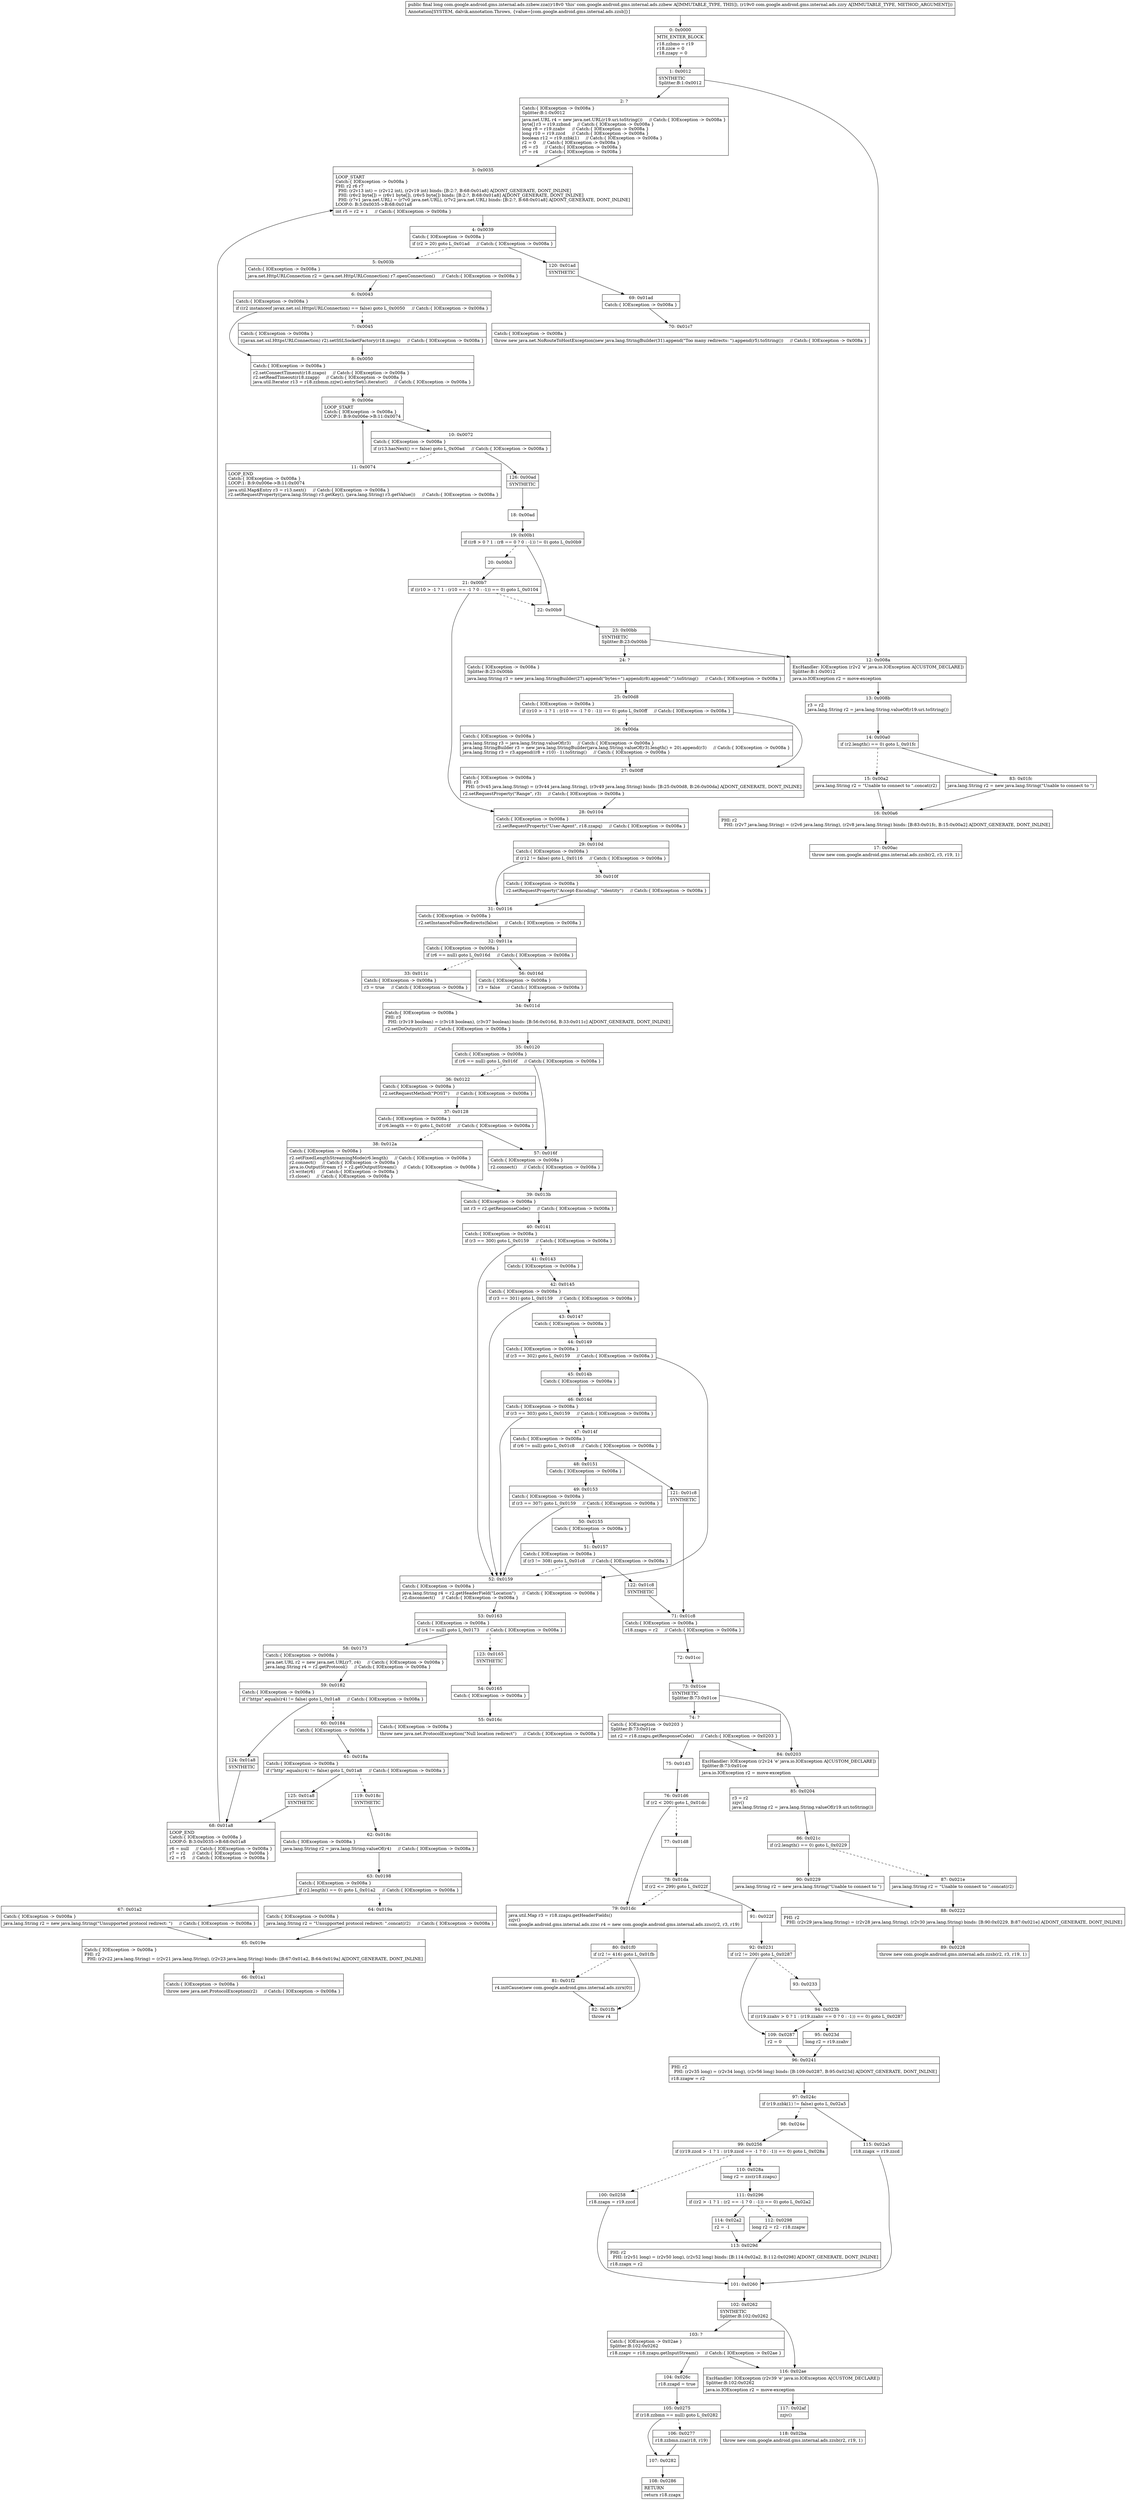 digraph "CFG forcom.google.android.gms.internal.ads.zzbew.zza(Lcom\/google\/android\/gms\/internal\/ads\/zzry;)J" {
Node_0 [shape=record,label="{0\:\ 0x0000|MTH_ENTER_BLOCK\l|r18.zzbmo = r19\lr18.zzce = 0\lr18.zzapy = 0\l}"];
Node_1 [shape=record,label="{1\:\ 0x0012|SYNTHETIC\lSplitter:B:1:0x0012\l}"];
Node_2 [shape=record,label="{2\:\ ?|Catch:\{ IOException \-\> 0x008a \}\lSplitter:B:1:0x0012\l|java.net.URL r4 = new java.net.URL(r19.uri.toString())     \/\/ Catch:\{ IOException \-\> 0x008a \}\lbyte[] r3 = r19.zzbmd     \/\/ Catch:\{ IOException \-\> 0x008a \}\llong r8 = r19.zzahv     \/\/ Catch:\{ IOException \-\> 0x008a \}\llong r10 = r19.zzcd     \/\/ Catch:\{ IOException \-\> 0x008a \}\lboolean r12 = r19.zzbk(1)     \/\/ Catch:\{ IOException \-\> 0x008a \}\lr2 = 0     \/\/ Catch:\{ IOException \-\> 0x008a \}\lr6 = r3     \/\/ Catch:\{ IOException \-\> 0x008a \}\lr7 = r4     \/\/ Catch:\{ IOException \-\> 0x008a \}\l}"];
Node_3 [shape=record,label="{3\:\ 0x0035|LOOP_START\lCatch:\{ IOException \-\> 0x008a \}\lPHI: r2 r6 r7 \l  PHI: (r2v13 int) = (r2v12 int), (r2v19 int) binds: [B:2:?, B:68:0x01a8] A[DONT_GENERATE, DONT_INLINE]\l  PHI: (r6v2 byte[]) = (r6v1 byte[]), (r6v5 byte[]) binds: [B:2:?, B:68:0x01a8] A[DONT_GENERATE, DONT_INLINE]\l  PHI: (r7v1 java.net.URL) = (r7v0 java.net.URL), (r7v2 java.net.URL) binds: [B:2:?, B:68:0x01a8] A[DONT_GENERATE, DONT_INLINE]\lLOOP:0: B:3:0x0035\-\>B:68:0x01a8\l|int r5 = r2 + 1     \/\/ Catch:\{ IOException \-\> 0x008a \}\l}"];
Node_4 [shape=record,label="{4\:\ 0x0039|Catch:\{ IOException \-\> 0x008a \}\l|if (r2 \> 20) goto L_0x01ad     \/\/ Catch:\{ IOException \-\> 0x008a \}\l}"];
Node_5 [shape=record,label="{5\:\ 0x003b|Catch:\{ IOException \-\> 0x008a \}\l|java.net.HttpURLConnection r2 = (java.net.HttpURLConnection) r7.openConnection()     \/\/ Catch:\{ IOException \-\> 0x008a \}\l}"];
Node_6 [shape=record,label="{6\:\ 0x0043|Catch:\{ IOException \-\> 0x008a \}\l|if ((r2 instanceof javax.net.ssl.HttpsURLConnection) == false) goto L_0x0050     \/\/ Catch:\{ IOException \-\> 0x008a \}\l}"];
Node_7 [shape=record,label="{7\:\ 0x0045|Catch:\{ IOException \-\> 0x008a \}\l|((javax.net.ssl.HttpsURLConnection) r2).setSSLSocketFactory(r18.zzegn)     \/\/ Catch:\{ IOException \-\> 0x008a \}\l}"];
Node_8 [shape=record,label="{8\:\ 0x0050|Catch:\{ IOException \-\> 0x008a \}\l|r2.setConnectTimeout(r18.zzapo)     \/\/ Catch:\{ IOException \-\> 0x008a \}\lr2.setReadTimeout(r18.zzapp)     \/\/ Catch:\{ IOException \-\> 0x008a \}\ljava.util.Iterator r13 = r18.zzbmm.zzjw().entrySet().iterator()     \/\/ Catch:\{ IOException \-\> 0x008a \}\l}"];
Node_9 [shape=record,label="{9\:\ 0x006e|LOOP_START\lCatch:\{ IOException \-\> 0x008a \}\lLOOP:1: B:9:0x006e\-\>B:11:0x0074\l}"];
Node_10 [shape=record,label="{10\:\ 0x0072|Catch:\{ IOException \-\> 0x008a \}\l|if (r13.hasNext() == false) goto L_0x00ad     \/\/ Catch:\{ IOException \-\> 0x008a \}\l}"];
Node_11 [shape=record,label="{11\:\ 0x0074|LOOP_END\lCatch:\{ IOException \-\> 0x008a \}\lLOOP:1: B:9:0x006e\-\>B:11:0x0074\l|java.util.Map$Entry r3 = r13.next()     \/\/ Catch:\{ IOException \-\> 0x008a \}\lr2.setRequestProperty((java.lang.String) r3.getKey(), (java.lang.String) r3.getValue())     \/\/ Catch:\{ IOException \-\> 0x008a \}\l}"];
Node_12 [shape=record,label="{12\:\ 0x008a|ExcHandler: IOException (r2v2 'e' java.io.IOException A[CUSTOM_DECLARE])\lSplitter:B:1:0x0012\l|java.io.IOException r2 = move\-exception\l}"];
Node_13 [shape=record,label="{13\:\ 0x008b|r3 = r2\ljava.lang.String r2 = java.lang.String.valueOf(r19.uri.toString())\l}"];
Node_14 [shape=record,label="{14\:\ 0x00a0|if (r2.length() == 0) goto L_0x01fc\l}"];
Node_15 [shape=record,label="{15\:\ 0x00a2|java.lang.String r2 = \"Unable to connect to \".concat(r2)\l}"];
Node_16 [shape=record,label="{16\:\ 0x00a6|PHI: r2 \l  PHI: (r2v7 java.lang.String) = (r2v6 java.lang.String), (r2v8 java.lang.String) binds: [B:83:0x01fc, B:15:0x00a2] A[DONT_GENERATE, DONT_INLINE]\l}"];
Node_17 [shape=record,label="{17\:\ 0x00ac|throw new com.google.android.gms.internal.ads.zzsb(r2, r3, r19, 1)\l}"];
Node_18 [shape=record,label="{18\:\ 0x00ad}"];
Node_19 [shape=record,label="{19\:\ 0x00b1|if ((r8 \> 0 ? 1 : (r8 == 0 ? 0 : \-1)) != 0) goto L_0x00b9\l}"];
Node_20 [shape=record,label="{20\:\ 0x00b3}"];
Node_21 [shape=record,label="{21\:\ 0x00b7|if ((r10 \> \-1 ? 1 : (r10 == \-1 ? 0 : \-1)) == 0) goto L_0x0104\l}"];
Node_22 [shape=record,label="{22\:\ 0x00b9}"];
Node_23 [shape=record,label="{23\:\ 0x00bb|SYNTHETIC\lSplitter:B:23:0x00bb\l}"];
Node_24 [shape=record,label="{24\:\ ?|Catch:\{ IOException \-\> 0x008a \}\lSplitter:B:23:0x00bb\l|java.lang.String r3 = new java.lang.StringBuilder(27).append(\"bytes=\").append(r8).append(\"\-\").toString()     \/\/ Catch:\{ IOException \-\> 0x008a \}\l}"];
Node_25 [shape=record,label="{25\:\ 0x00d8|Catch:\{ IOException \-\> 0x008a \}\l|if ((r10 \> \-1 ? 1 : (r10 == \-1 ? 0 : \-1)) == 0) goto L_0x00ff     \/\/ Catch:\{ IOException \-\> 0x008a \}\l}"];
Node_26 [shape=record,label="{26\:\ 0x00da|Catch:\{ IOException \-\> 0x008a \}\l|java.lang.String r3 = java.lang.String.valueOf(r3)     \/\/ Catch:\{ IOException \-\> 0x008a \}\ljava.lang.StringBuilder r3 = new java.lang.StringBuilder(java.lang.String.valueOf(r3).length() + 20).append(r3)     \/\/ Catch:\{ IOException \-\> 0x008a \}\ljava.lang.String r3 = r3.append((r8 + r10) \- 1).toString()     \/\/ Catch:\{ IOException \-\> 0x008a \}\l}"];
Node_27 [shape=record,label="{27\:\ 0x00ff|Catch:\{ IOException \-\> 0x008a \}\lPHI: r3 \l  PHI: (r3v45 java.lang.String) = (r3v44 java.lang.String), (r3v49 java.lang.String) binds: [B:25:0x00d8, B:26:0x00da] A[DONT_GENERATE, DONT_INLINE]\l|r2.setRequestProperty(\"Range\", r3)     \/\/ Catch:\{ IOException \-\> 0x008a \}\l}"];
Node_28 [shape=record,label="{28\:\ 0x0104|Catch:\{ IOException \-\> 0x008a \}\l|r2.setRequestProperty(\"User\-Agent\", r18.zzapq)     \/\/ Catch:\{ IOException \-\> 0x008a \}\l}"];
Node_29 [shape=record,label="{29\:\ 0x010d|Catch:\{ IOException \-\> 0x008a \}\l|if (r12 != false) goto L_0x0116     \/\/ Catch:\{ IOException \-\> 0x008a \}\l}"];
Node_30 [shape=record,label="{30\:\ 0x010f|Catch:\{ IOException \-\> 0x008a \}\l|r2.setRequestProperty(\"Accept\-Encoding\", \"identity\")     \/\/ Catch:\{ IOException \-\> 0x008a \}\l}"];
Node_31 [shape=record,label="{31\:\ 0x0116|Catch:\{ IOException \-\> 0x008a \}\l|r2.setInstanceFollowRedirects(false)     \/\/ Catch:\{ IOException \-\> 0x008a \}\l}"];
Node_32 [shape=record,label="{32\:\ 0x011a|Catch:\{ IOException \-\> 0x008a \}\l|if (r6 == null) goto L_0x016d     \/\/ Catch:\{ IOException \-\> 0x008a \}\l}"];
Node_33 [shape=record,label="{33\:\ 0x011c|Catch:\{ IOException \-\> 0x008a \}\l|r3 = true     \/\/ Catch:\{ IOException \-\> 0x008a \}\l}"];
Node_34 [shape=record,label="{34\:\ 0x011d|Catch:\{ IOException \-\> 0x008a \}\lPHI: r3 \l  PHI: (r3v19 boolean) = (r3v18 boolean), (r3v37 boolean) binds: [B:56:0x016d, B:33:0x011c] A[DONT_GENERATE, DONT_INLINE]\l|r2.setDoOutput(r3)     \/\/ Catch:\{ IOException \-\> 0x008a \}\l}"];
Node_35 [shape=record,label="{35\:\ 0x0120|Catch:\{ IOException \-\> 0x008a \}\l|if (r6 == null) goto L_0x016f     \/\/ Catch:\{ IOException \-\> 0x008a \}\l}"];
Node_36 [shape=record,label="{36\:\ 0x0122|Catch:\{ IOException \-\> 0x008a \}\l|r2.setRequestMethod(\"POST\")     \/\/ Catch:\{ IOException \-\> 0x008a \}\l}"];
Node_37 [shape=record,label="{37\:\ 0x0128|Catch:\{ IOException \-\> 0x008a \}\l|if (r6.length == 0) goto L_0x016f     \/\/ Catch:\{ IOException \-\> 0x008a \}\l}"];
Node_38 [shape=record,label="{38\:\ 0x012a|Catch:\{ IOException \-\> 0x008a \}\l|r2.setFixedLengthStreamingMode(r6.length)     \/\/ Catch:\{ IOException \-\> 0x008a \}\lr2.connect()     \/\/ Catch:\{ IOException \-\> 0x008a \}\ljava.io.OutputStream r3 = r2.getOutputStream()     \/\/ Catch:\{ IOException \-\> 0x008a \}\lr3.write(r6)     \/\/ Catch:\{ IOException \-\> 0x008a \}\lr3.close()     \/\/ Catch:\{ IOException \-\> 0x008a \}\l}"];
Node_39 [shape=record,label="{39\:\ 0x013b|Catch:\{ IOException \-\> 0x008a \}\l|int r3 = r2.getResponseCode()     \/\/ Catch:\{ IOException \-\> 0x008a \}\l}"];
Node_40 [shape=record,label="{40\:\ 0x0141|Catch:\{ IOException \-\> 0x008a \}\l|if (r3 == 300) goto L_0x0159     \/\/ Catch:\{ IOException \-\> 0x008a \}\l}"];
Node_41 [shape=record,label="{41\:\ 0x0143|Catch:\{ IOException \-\> 0x008a \}\l}"];
Node_42 [shape=record,label="{42\:\ 0x0145|Catch:\{ IOException \-\> 0x008a \}\l|if (r3 == 301) goto L_0x0159     \/\/ Catch:\{ IOException \-\> 0x008a \}\l}"];
Node_43 [shape=record,label="{43\:\ 0x0147|Catch:\{ IOException \-\> 0x008a \}\l}"];
Node_44 [shape=record,label="{44\:\ 0x0149|Catch:\{ IOException \-\> 0x008a \}\l|if (r3 == 302) goto L_0x0159     \/\/ Catch:\{ IOException \-\> 0x008a \}\l}"];
Node_45 [shape=record,label="{45\:\ 0x014b|Catch:\{ IOException \-\> 0x008a \}\l}"];
Node_46 [shape=record,label="{46\:\ 0x014d|Catch:\{ IOException \-\> 0x008a \}\l|if (r3 == 303) goto L_0x0159     \/\/ Catch:\{ IOException \-\> 0x008a \}\l}"];
Node_47 [shape=record,label="{47\:\ 0x014f|Catch:\{ IOException \-\> 0x008a \}\l|if (r6 != null) goto L_0x01c8     \/\/ Catch:\{ IOException \-\> 0x008a \}\l}"];
Node_48 [shape=record,label="{48\:\ 0x0151|Catch:\{ IOException \-\> 0x008a \}\l}"];
Node_49 [shape=record,label="{49\:\ 0x0153|Catch:\{ IOException \-\> 0x008a \}\l|if (r3 == 307) goto L_0x0159     \/\/ Catch:\{ IOException \-\> 0x008a \}\l}"];
Node_50 [shape=record,label="{50\:\ 0x0155|Catch:\{ IOException \-\> 0x008a \}\l}"];
Node_51 [shape=record,label="{51\:\ 0x0157|Catch:\{ IOException \-\> 0x008a \}\l|if (r3 != 308) goto L_0x01c8     \/\/ Catch:\{ IOException \-\> 0x008a \}\l}"];
Node_52 [shape=record,label="{52\:\ 0x0159|Catch:\{ IOException \-\> 0x008a \}\l|java.lang.String r4 = r2.getHeaderField(\"Location\")     \/\/ Catch:\{ IOException \-\> 0x008a \}\lr2.disconnect()     \/\/ Catch:\{ IOException \-\> 0x008a \}\l}"];
Node_53 [shape=record,label="{53\:\ 0x0163|Catch:\{ IOException \-\> 0x008a \}\l|if (r4 != null) goto L_0x0173     \/\/ Catch:\{ IOException \-\> 0x008a \}\l}"];
Node_54 [shape=record,label="{54\:\ 0x0165|Catch:\{ IOException \-\> 0x008a \}\l}"];
Node_55 [shape=record,label="{55\:\ 0x016c|Catch:\{ IOException \-\> 0x008a \}\l|throw new java.net.ProtocolException(\"Null location redirect\")     \/\/ Catch:\{ IOException \-\> 0x008a \}\l}"];
Node_56 [shape=record,label="{56\:\ 0x016d|Catch:\{ IOException \-\> 0x008a \}\l|r3 = false     \/\/ Catch:\{ IOException \-\> 0x008a \}\l}"];
Node_57 [shape=record,label="{57\:\ 0x016f|Catch:\{ IOException \-\> 0x008a \}\l|r2.connect()     \/\/ Catch:\{ IOException \-\> 0x008a \}\l}"];
Node_58 [shape=record,label="{58\:\ 0x0173|Catch:\{ IOException \-\> 0x008a \}\l|java.net.URL r2 = new java.net.URL(r7, r4)     \/\/ Catch:\{ IOException \-\> 0x008a \}\ljava.lang.String r4 = r2.getProtocol()     \/\/ Catch:\{ IOException \-\> 0x008a \}\l}"];
Node_59 [shape=record,label="{59\:\ 0x0182|Catch:\{ IOException \-\> 0x008a \}\l|if (\"https\".equals(r4) != false) goto L_0x01a8     \/\/ Catch:\{ IOException \-\> 0x008a \}\l}"];
Node_60 [shape=record,label="{60\:\ 0x0184|Catch:\{ IOException \-\> 0x008a \}\l}"];
Node_61 [shape=record,label="{61\:\ 0x018a|Catch:\{ IOException \-\> 0x008a \}\l|if (\"http\".equals(r4) != false) goto L_0x01a8     \/\/ Catch:\{ IOException \-\> 0x008a \}\l}"];
Node_62 [shape=record,label="{62\:\ 0x018c|Catch:\{ IOException \-\> 0x008a \}\l|java.lang.String r2 = java.lang.String.valueOf(r4)     \/\/ Catch:\{ IOException \-\> 0x008a \}\l}"];
Node_63 [shape=record,label="{63\:\ 0x0198|Catch:\{ IOException \-\> 0x008a \}\l|if (r2.length() == 0) goto L_0x01a2     \/\/ Catch:\{ IOException \-\> 0x008a \}\l}"];
Node_64 [shape=record,label="{64\:\ 0x019a|Catch:\{ IOException \-\> 0x008a \}\l|java.lang.String r2 = \"Unsupported protocol redirect: \".concat(r2)     \/\/ Catch:\{ IOException \-\> 0x008a \}\l}"];
Node_65 [shape=record,label="{65\:\ 0x019e|Catch:\{ IOException \-\> 0x008a \}\lPHI: r2 \l  PHI: (r2v22 java.lang.String) = (r2v21 java.lang.String), (r2v23 java.lang.String) binds: [B:67:0x01a2, B:64:0x019a] A[DONT_GENERATE, DONT_INLINE]\l}"];
Node_66 [shape=record,label="{66\:\ 0x01a1|Catch:\{ IOException \-\> 0x008a \}\l|throw new java.net.ProtocolException(r2)     \/\/ Catch:\{ IOException \-\> 0x008a \}\l}"];
Node_67 [shape=record,label="{67\:\ 0x01a2|Catch:\{ IOException \-\> 0x008a \}\l|java.lang.String r2 = new java.lang.String(\"Unsupported protocol redirect: \")     \/\/ Catch:\{ IOException \-\> 0x008a \}\l}"];
Node_68 [shape=record,label="{68\:\ 0x01a8|LOOP_END\lCatch:\{ IOException \-\> 0x008a \}\lLOOP:0: B:3:0x0035\-\>B:68:0x01a8\l|r6 = null     \/\/ Catch:\{ IOException \-\> 0x008a \}\lr7 = r2     \/\/ Catch:\{ IOException \-\> 0x008a \}\lr2 = r5     \/\/ Catch:\{ IOException \-\> 0x008a \}\l}"];
Node_69 [shape=record,label="{69\:\ 0x01ad|Catch:\{ IOException \-\> 0x008a \}\l}"];
Node_70 [shape=record,label="{70\:\ 0x01c7|Catch:\{ IOException \-\> 0x008a \}\l|throw new java.net.NoRouteToHostException(new java.lang.StringBuilder(31).append(\"Too many redirects: \").append(r5).toString())     \/\/ Catch:\{ IOException \-\> 0x008a \}\l}"];
Node_71 [shape=record,label="{71\:\ 0x01c8|Catch:\{ IOException \-\> 0x008a \}\l|r18.zzapu = r2     \/\/ Catch:\{ IOException \-\> 0x008a \}\l}"];
Node_72 [shape=record,label="{72\:\ 0x01cc}"];
Node_73 [shape=record,label="{73\:\ 0x01ce|SYNTHETIC\lSplitter:B:73:0x01ce\l}"];
Node_74 [shape=record,label="{74\:\ ?|Catch:\{ IOException \-\> 0x0203 \}\lSplitter:B:73:0x01ce\l|int r2 = r18.zzapu.getResponseCode()     \/\/ Catch:\{ IOException \-\> 0x0203 \}\l}"];
Node_75 [shape=record,label="{75\:\ 0x01d3}"];
Node_76 [shape=record,label="{76\:\ 0x01d6|if (r2 \< 200) goto L_0x01dc\l}"];
Node_77 [shape=record,label="{77\:\ 0x01d8}"];
Node_78 [shape=record,label="{78\:\ 0x01da|if (r2 \<= 299) goto L_0x022f\l}"];
Node_79 [shape=record,label="{79\:\ 0x01dc|java.util.Map r3 = r18.zzapu.getHeaderFields()\lzzjv()\lcom.google.android.gms.internal.ads.zzsc r4 = new com.google.android.gms.internal.ads.zzsc(r2, r3, r19)\l}"];
Node_80 [shape=record,label="{80\:\ 0x01f0|if (r2 != 416) goto L_0x01fb\l}"];
Node_81 [shape=record,label="{81\:\ 0x01f2|r4.initCause(new com.google.android.gms.internal.ads.zzrx(0))\l}"];
Node_82 [shape=record,label="{82\:\ 0x01fb|throw r4\l}"];
Node_83 [shape=record,label="{83\:\ 0x01fc|java.lang.String r2 = new java.lang.String(\"Unable to connect to \")\l}"];
Node_84 [shape=record,label="{84\:\ 0x0203|ExcHandler: IOException (r2v24 'e' java.io.IOException A[CUSTOM_DECLARE])\lSplitter:B:73:0x01ce\l|java.io.IOException r2 = move\-exception\l}"];
Node_85 [shape=record,label="{85\:\ 0x0204|r3 = r2\lzzjv()\ljava.lang.String r2 = java.lang.String.valueOf(r19.uri.toString())\l}"];
Node_86 [shape=record,label="{86\:\ 0x021c|if (r2.length() == 0) goto L_0x0229\l}"];
Node_87 [shape=record,label="{87\:\ 0x021e|java.lang.String r2 = \"Unable to connect to \".concat(r2)\l}"];
Node_88 [shape=record,label="{88\:\ 0x0222|PHI: r2 \l  PHI: (r2v29 java.lang.String) = (r2v28 java.lang.String), (r2v30 java.lang.String) binds: [B:90:0x0229, B:87:0x021e] A[DONT_GENERATE, DONT_INLINE]\l}"];
Node_89 [shape=record,label="{89\:\ 0x0228|throw new com.google.android.gms.internal.ads.zzsb(r2, r3, r19, 1)\l}"];
Node_90 [shape=record,label="{90\:\ 0x0229|java.lang.String r2 = new java.lang.String(\"Unable to connect to \")\l}"];
Node_91 [shape=record,label="{91\:\ 0x022f}"];
Node_92 [shape=record,label="{92\:\ 0x0231|if (r2 != 200) goto L_0x0287\l}"];
Node_93 [shape=record,label="{93\:\ 0x0233}"];
Node_94 [shape=record,label="{94\:\ 0x023b|if ((r19.zzahv \> 0 ? 1 : (r19.zzahv == 0 ? 0 : \-1)) == 0) goto L_0x0287\l}"];
Node_95 [shape=record,label="{95\:\ 0x023d|long r2 = r19.zzahv\l}"];
Node_96 [shape=record,label="{96\:\ 0x0241|PHI: r2 \l  PHI: (r2v35 long) = (r2v34 long), (r2v56 long) binds: [B:109:0x0287, B:95:0x023d] A[DONT_GENERATE, DONT_INLINE]\l|r18.zzapw = r2\l}"];
Node_97 [shape=record,label="{97\:\ 0x024c|if (r19.zzbk(1) != false) goto L_0x02a5\l}"];
Node_98 [shape=record,label="{98\:\ 0x024e}"];
Node_99 [shape=record,label="{99\:\ 0x0256|if ((r19.zzcd \> \-1 ? 1 : (r19.zzcd == \-1 ? 0 : \-1)) == 0) goto L_0x028a\l}"];
Node_100 [shape=record,label="{100\:\ 0x0258|r18.zzapx = r19.zzcd\l}"];
Node_101 [shape=record,label="{101\:\ 0x0260}"];
Node_102 [shape=record,label="{102\:\ 0x0262|SYNTHETIC\lSplitter:B:102:0x0262\l}"];
Node_103 [shape=record,label="{103\:\ ?|Catch:\{ IOException \-\> 0x02ae \}\lSplitter:B:102:0x0262\l|r18.zzapv = r18.zzapu.getInputStream()     \/\/ Catch:\{ IOException \-\> 0x02ae \}\l}"];
Node_104 [shape=record,label="{104\:\ 0x026c|r18.zzapd = true\l}"];
Node_105 [shape=record,label="{105\:\ 0x0275|if (r18.zzbmn == null) goto L_0x0282\l}"];
Node_106 [shape=record,label="{106\:\ 0x0277|r18.zzbmn.zza(r18, r19)\l}"];
Node_107 [shape=record,label="{107\:\ 0x0282}"];
Node_108 [shape=record,label="{108\:\ 0x0286|RETURN\l|return r18.zzapx\l}"];
Node_109 [shape=record,label="{109\:\ 0x0287|r2 = 0\l}"];
Node_110 [shape=record,label="{110\:\ 0x028a|long r2 = zzc(r18.zzapu)\l}"];
Node_111 [shape=record,label="{111\:\ 0x0296|if ((r2 \> \-1 ? 1 : (r2 == \-1 ? 0 : \-1)) == 0) goto L_0x02a2\l}"];
Node_112 [shape=record,label="{112\:\ 0x0298|long r2 = r2 \- r18.zzapw\l}"];
Node_113 [shape=record,label="{113\:\ 0x029d|PHI: r2 \l  PHI: (r2v51 long) = (r2v50 long), (r2v52 long) binds: [B:114:0x02a2, B:112:0x0298] A[DONT_GENERATE, DONT_INLINE]\l|r18.zzapx = r2\l}"];
Node_114 [shape=record,label="{114\:\ 0x02a2|r2 = \-1\l}"];
Node_115 [shape=record,label="{115\:\ 0x02a5|r18.zzapx = r19.zzcd\l}"];
Node_116 [shape=record,label="{116\:\ 0x02ae|ExcHandler: IOException (r2v39 'e' java.io.IOException A[CUSTOM_DECLARE])\lSplitter:B:102:0x0262\l|java.io.IOException r2 = move\-exception\l}"];
Node_117 [shape=record,label="{117\:\ 0x02af|zzjv()\l}"];
Node_118 [shape=record,label="{118\:\ 0x02ba|throw new com.google.android.gms.internal.ads.zzsb(r2, r19, 1)\l}"];
Node_119 [shape=record,label="{119\:\ 0x018c|SYNTHETIC\l}"];
Node_120 [shape=record,label="{120\:\ 0x01ad|SYNTHETIC\l}"];
Node_121 [shape=record,label="{121\:\ 0x01c8|SYNTHETIC\l}"];
Node_122 [shape=record,label="{122\:\ 0x01c8|SYNTHETIC\l}"];
Node_123 [shape=record,label="{123\:\ 0x0165|SYNTHETIC\l}"];
Node_124 [shape=record,label="{124\:\ 0x01a8|SYNTHETIC\l}"];
Node_125 [shape=record,label="{125\:\ 0x01a8|SYNTHETIC\l}"];
Node_126 [shape=record,label="{126\:\ 0x00ad|SYNTHETIC\l}"];
MethodNode[shape=record,label="{public final long com.google.android.gms.internal.ads.zzbew.zza((r18v0 'this' com.google.android.gms.internal.ads.zzbew A[IMMUTABLE_TYPE, THIS]), (r19v0 com.google.android.gms.internal.ads.zzry A[IMMUTABLE_TYPE, METHOD_ARGUMENT]))  | Annotation[SYSTEM, dalvik.annotation.Throws, \{value=[com.google.android.gms.internal.ads.zzsb]\}]\l}"];
MethodNode -> Node_0;
Node_0 -> Node_1;
Node_1 -> Node_2;
Node_1 -> Node_12;
Node_2 -> Node_3;
Node_3 -> Node_4;
Node_4 -> Node_5[style=dashed];
Node_4 -> Node_120;
Node_5 -> Node_6;
Node_6 -> Node_7[style=dashed];
Node_6 -> Node_8;
Node_7 -> Node_8;
Node_8 -> Node_9;
Node_9 -> Node_10;
Node_10 -> Node_11[style=dashed];
Node_10 -> Node_126;
Node_11 -> Node_9;
Node_12 -> Node_13;
Node_13 -> Node_14;
Node_14 -> Node_15[style=dashed];
Node_14 -> Node_83;
Node_15 -> Node_16;
Node_16 -> Node_17;
Node_18 -> Node_19;
Node_19 -> Node_20[style=dashed];
Node_19 -> Node_22;
Node_20 -> Node_21;
Node_21 -> Node_22[style=dashed];
Node_21 -> Node_28;
Node_22 -> Node_23;
Node_23 -> Node_24;
Node_23 -> Node_12;
Node_24 -> Node_25;
Node_25 -> Node_26[style=dashed];
Node_25 -> Node_27;
Node_26 -> Node_27;
Node_27 -> Node_28;
Node_28 -> Node_29;
Node_29 -> Node_30[style=dashed];
Node_29 -> Node_31;
Node_30 -> Node_31;
Node_31 -> Node_32;
Node_32 -> Node_33[style=dashed];
Node_32 -> Node_56;
Node_33 -> Node_34;
Node_34 -> Node_35;
Node_35 -> Node_36[style=dashed];
Node_35 -> Node_57;
Node_36 -> Node_37;
Node_37 -> Node_38[style=dashed];
Node_37 -> Node_57;
Node_38 -> Node_39;
Node_39 -> Node_40;
Node_40 -> Node_41[style=dashed];
Node_40 -> Node_52;
Node_41 -> Node_42;
Node_42 -> Node_43[style=dashed];
Node_42 -> Node_52;
Node_43 -> Node_44;
Node_44 -> Node_45[style=dashed];
Node_44 -> Node_52;
Node_45 -> Node_46;
Node_46 -> Node_47[style=dashed];
Node_46 -> Node_52;
Node_47 -> Node_48[style=dashed];
Node_47 -> Node_121;
Node_48 -> Node_49;
Node_49 -> Node_50[style=dashed];
Node_49 -> Node_52;
Node_50 -> Node_51;
Node_51 -> Node_52[style=dashed];
Node_51 -> Node_122;
Node_52 -> Node_53;
Node_53 -> Node_58;
Node_53 -> Node_123[style=dashed];
Node_54 -> Node_55;
Node_56 -> Node_34;
Node_57 -> Node_39;
Node_58 -> Node_59;
Node_59 -> Node_60[style=dashed];
Node_59 -> Node_124;
Node_60 -> Node_61;
Node_61 -> Node_119[style=dashed];
Node_61 -> Node_125;
Node_62 -> Node_63;
Node_63 -> Node_64[style=dashed];
Node_63 -> Node_67;
Node_64 -> Node_65;
Node_65 -> Node_66;
Node_67 -> Node_65;
Node_68 -> Node_3;
Node_69 -> Node_70;
Node_71 -> Node_72;
Node_72 -> Node_73;
Node_73 -> Node_74;
Node_73 -> Node_84;
Node_74 -> Node_75;
Node_74 -> Node_84;
Node_75 -> Node_76;
Node_76 -> Node_77[style=dashed];
Node_76 -> Node_79;
Node_77 -> Node_78;
Node_78 -> Node_79[style=dashed];
Node_78 -> Node_91;
Node_79 -> Node_80;
Node_80 -> Node_81[style=dashed];
Node_80 -> Node_82;
Node_81 -> Node_82;
Node_83 -> Node_16;
Node_84 -> Node_85;
Node_85 -> Node_86;
Node_86 -> Node_87[style=dashed];
Node_86 -> Node_90;
Node_87 -> Node_88;
Node_88 -> Node_89;
Node_90 -> Node_88;
Node_91 -> Node_92;
Node_92 -> Node_93[style=dashed];
Node_92 -> Node_109;
Node_93 -> Node_94;
Node_94 -> Node_95[style=dashed];
Node_94 -> Node_109;
Node_95 -> Node_96;
Node_96 -> Node_97;
Node_97 -> Node_98[style=dashed];
Node_97 -> Node_115;
Node_98 -> Node_99;
Node_99 -> Node_100[style=dashed];
Node_99 -> Node_110;
Node_100 -> Node_101;
Node_101 -> Node_102;
Node_102 -> Node_103;
Node_102 -> Node_116;
Node_103 -> Node_104;
Node_103 -> Node_116;
Node_104 -> Node_105;
Node_105 -> Node_106[style=dashed];
Node_105 -> Node_107;
Node_106 -> Node_107;
Node_107 -> Node_108;
Node_109 -> Node_96;
Node_110 -> Node_111;
Node_111 -> Node_112[style=dashed];
Node_111 -> Node_114;
Node_112 -> Node_113;
Node_113 -> Node_101;
Node_114 -> Node_113;
Node_115 -> Node_101;
Node_116 -> Node_117;
Node_117 -> Node_118;
Node_119 -> Node_62;
Node_120 -> Node_69;
Node_121 -> Node_71;
Node_122 -> Node_71;
Node_123 -> Node_54;
Node_124 -> Node_68;
Node_125 -> Node_68;
Node_126 -> Node_18;
}

